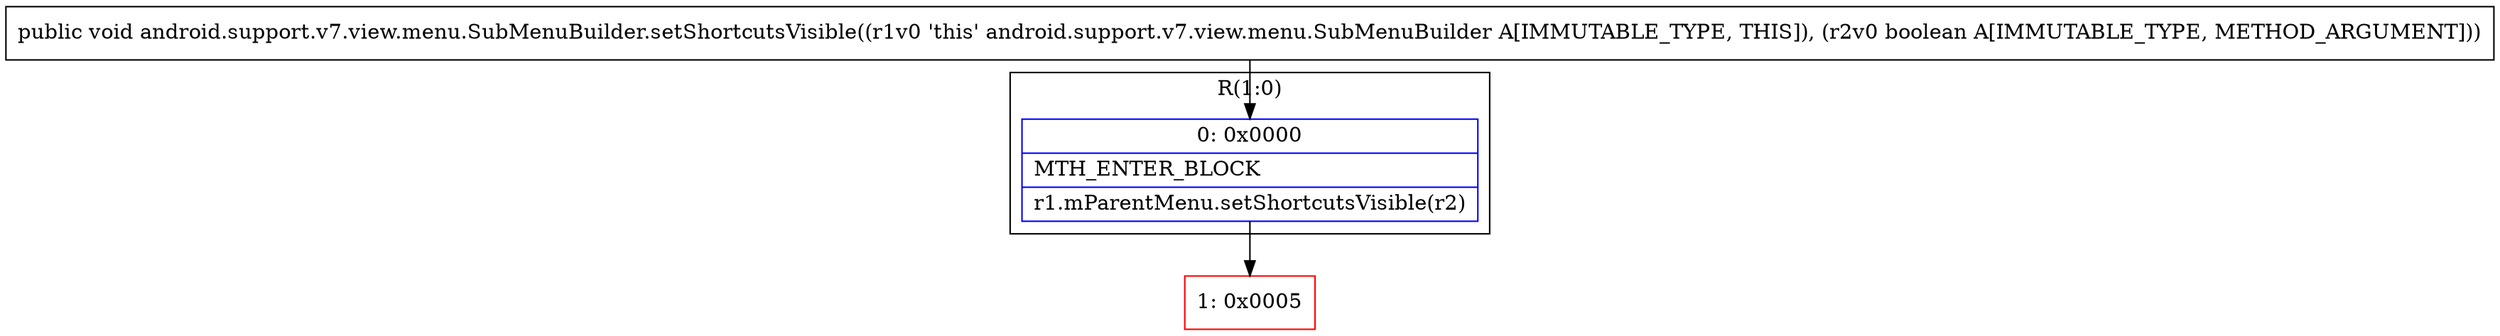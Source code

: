 digraph "CFG forandroid.support.v7.view.menu.SubMenuBuilder.setShortcutsVisible(Z)V" {
subgraph cluster_Region_1738675795 {
label = "R(1:0)";
node [shape=record,color=blue];
Node_0 [shape=record,label="{0\:\ 0x0000|MTH_ENTER_BLOCK\l|r1.mParentMenu.setShortcutsVisible(r2)\l}"];
}
Node_1 [shape=record,color=red,label="{1\:\ 0x0005}"];
MethodNode[shape=record,label="{public void android.support.v7.view.menu.SubMenuBuilder.setShortcutsVisible((r1v0 'this' android.support.v7.view.menu.SubMenuBuilder A[IMMUTABLE_TYPE, THIS]), (r2v0 boolean A[IMMUTABLE_TYPE, METHOD_ARGUMENT])) }"];
MethodNode -> Node_0;
Node_0 -> Node_1;
}

